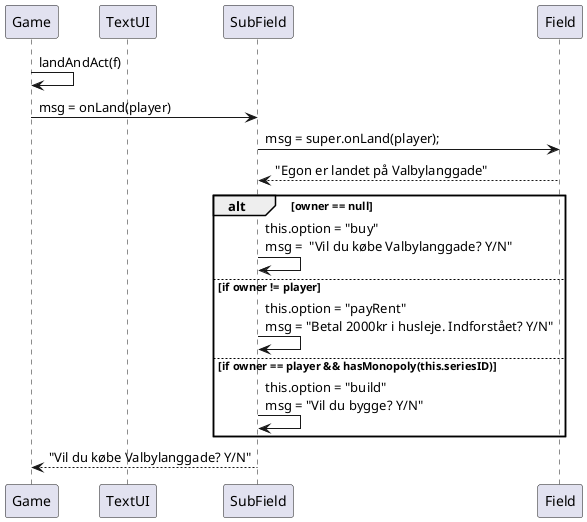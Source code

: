 @startuml
'https://plantuml.com/sequence-diagram

participant Game as game
participant TextUI as ui
participant SubField  as subField
participant Field  as field


game -> game : landAndAct(f)
game -> subField : msg = onLand(player)
subField -> field : msg = super.onLand(player);
field --> subField: "Egon er landet på Valbylanggade"

alt owner == null

subField -> subField : this.option = "buy" \nmsg =  "Vil du købe Valbylanggade? Y/N"


else if owner != player

subField -> subField :  this.option = "payRent"\nmsg = "Betal 2000kr i husleje. Indforstået? Y/N"

else if owner == player && hasMonopoly(this.seriesID)

subField -> subField :  this.option = "build"\nmsg = "Vil du bygge? Y/N"
end

subField --> game : "Vil du købe Valbylanggade? Y/N"
@enduml